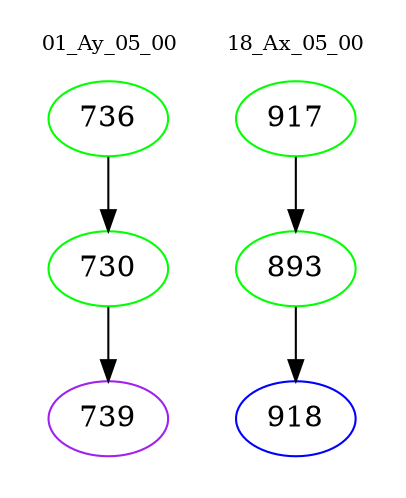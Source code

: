 digraph{
subgraph cluster_0 {
color = white
label = "01_Ay_05_00";
fontsize=10;
T0_736 [label="736", color="green"]
T0_736 -> T0_730 [color="black"]
T0_730 [label="730", color="green"]
T0_730 -> T0_739 [color="black"]
T0_739 [label="739", color="purple"]
}
subgraph cluster_1 {
color = white
label = "18_Ax_05_00";
fontsize=10;
T1_917 [label="917", color="green"]
T1_917 -> T1_893 [color="black"]
T1_893 [label="893", color="green"]
T1_893 -> T1_918 [color="black"]
T1_918 [label="918", color="blue"]
}
}
